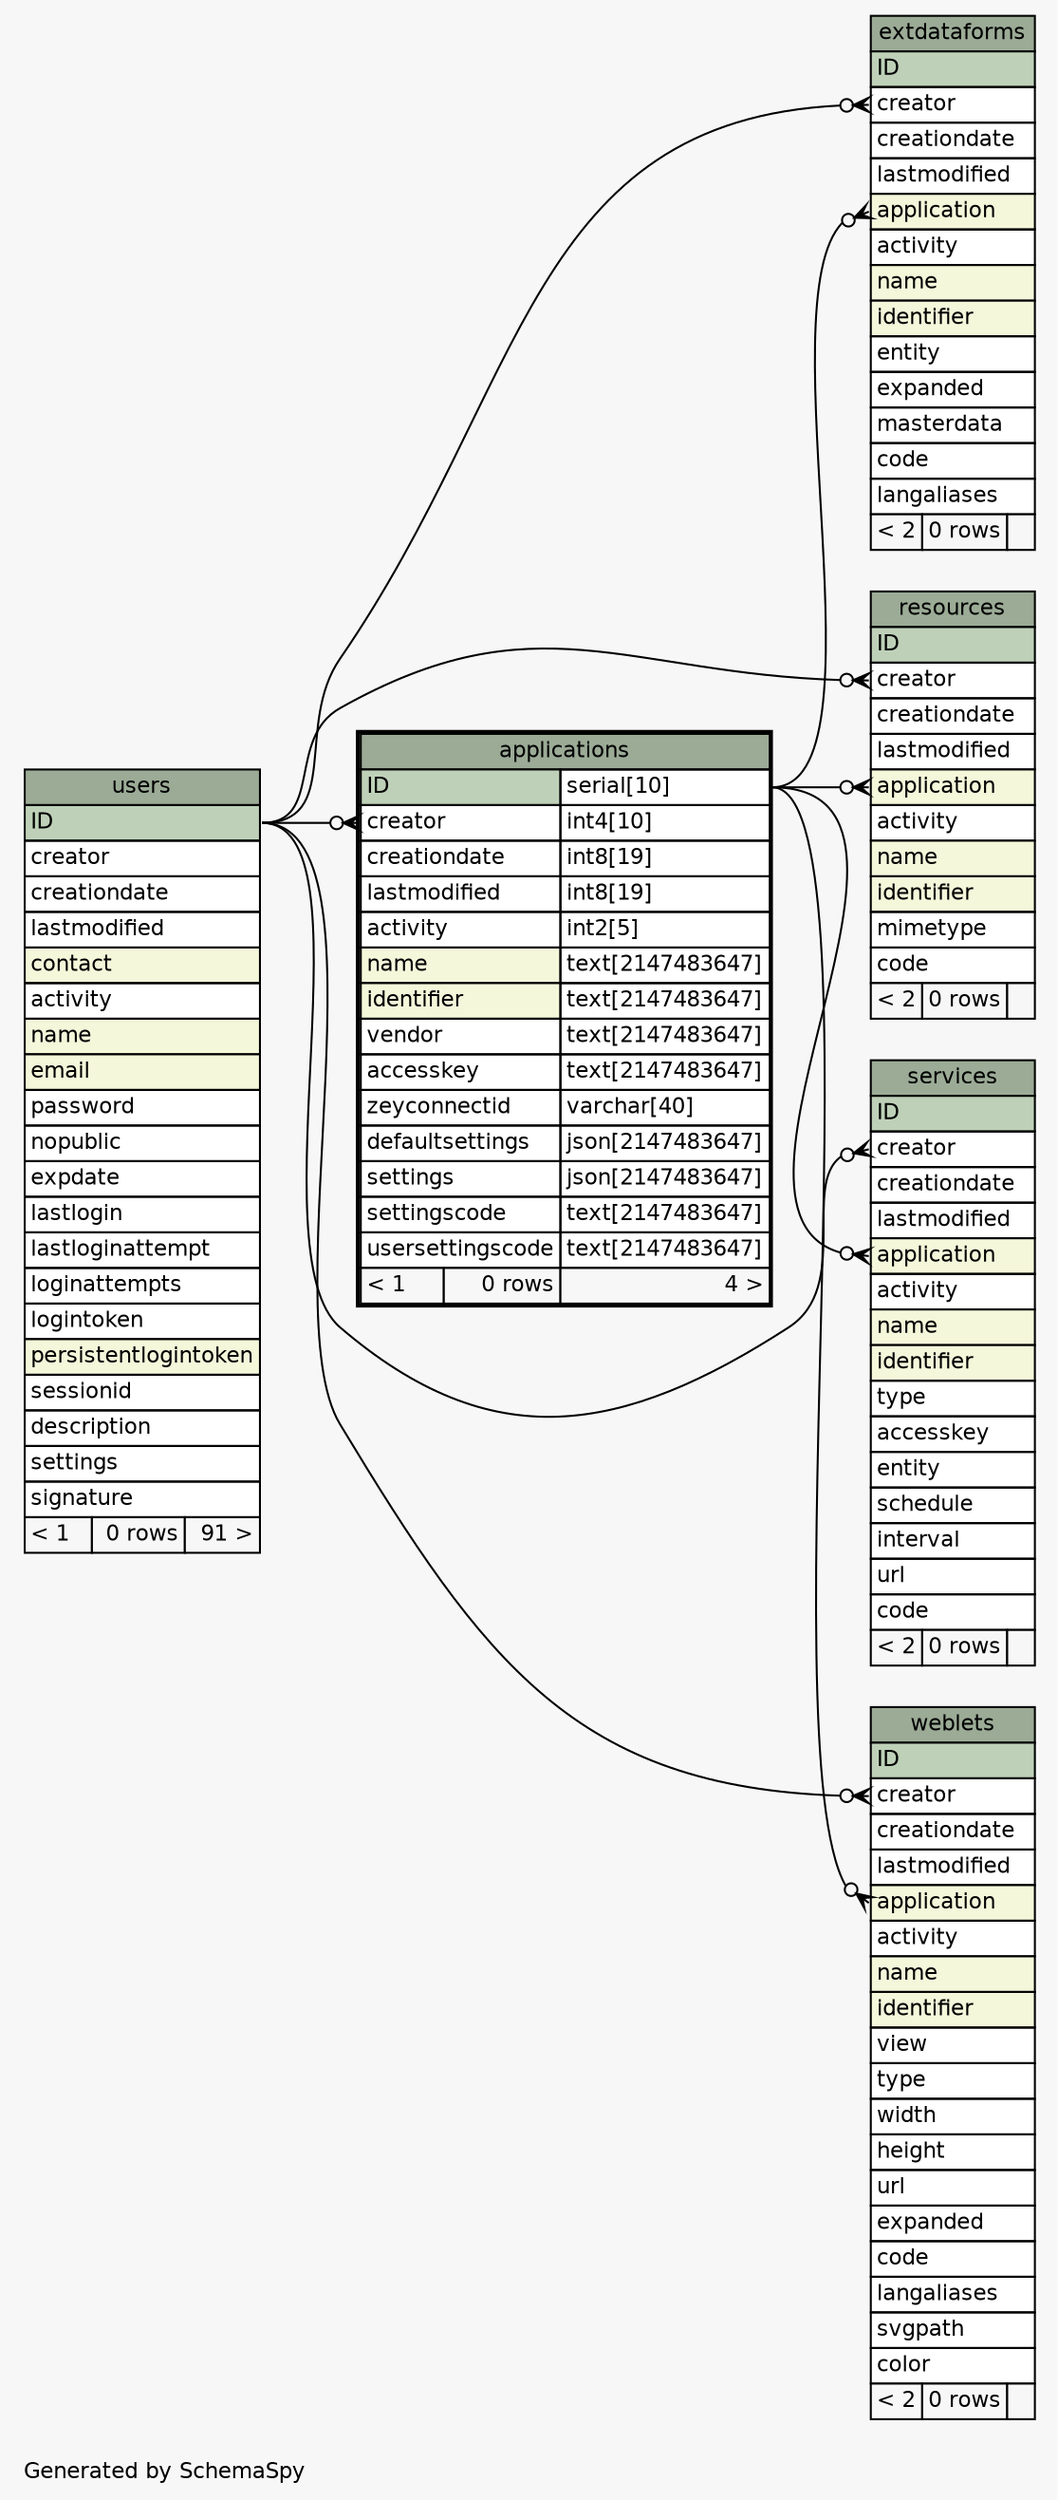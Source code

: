 // dot 2.38.0 on Mac OS X 10.11.4
// SchemaSpy rev 590
digraph "oneDegreeRelationshipsDiagram" {
  graph [
    rankdir="RL"
    bgcolor="#f7f7f7"
    label="\nGenerated by SchemaSpy"
    labeljust="l"
    nodesep="0.18"
    ranksep="0.46"
    fontname="Helvetica"
    fontsize="11"
  ];
  node [
    fontname="Helvetica"
    fontsize="11"
    shape="plaintext"
  ];
  edge [
    arrowsize="0.8"
  ];
  "applications":"creator":w -> "users":"ID":e [arrowhead=none dir=back arrowtail=crowodot];
  "extdataforms":"application":w -> "applications":"ID.type":e [arrowhead=none dir=back arrowtail=crowodot];
  "extdataforms":"creator":w -> "users":"ID":e [arrowhead=none dir=back arrowtail=crowodot];
  "resources":"application":w -> "applications":"ID.type":e [arrowhead=none dir=back arrowtail=crowodot];
  "resources":"creator":w -> "users":"ID":e [arrowhead=none dir=back arrowtail=crowodot];
  "services":"application":w -> "applications":"ID.type":e [arrowhead=none dir=back arrowtail=crowodot];
  "services":"creator":w -> "users":"ID":e [arrowhead=none dir=back arrowtail=crowodot];
  "weblets":"application":w -> "applications":"ID.type":e [arrowhead=none dir=back arrowtail=crowodot];
  "weblets":"creator":w -> "users":"ID":e [arrowhead=none dir=back arrowtail=crowodot];
  "applications" [
    label=<
    <TABLE BORDER="2" CELLBORDER="1" CELLSPACING="0" BGCOLOR="#ffffff">
      <TR><TD COLSPAN="3" BGCOLOR="#9bab96" ALIGN="CENTER">applications</TD></TR>
      <TR><TD PORT="ID" COLSPAN="2" BGCOLOR="#bed1b8" ALIGN="LEFT">ID</TD><TD PORT="ID.type" ALIGN="LEFT">serial[10]</TD></TR>
      <TR><TD PORT="creator" COLSPAN="2" ALIGN="LEFT">creator</TD><TD PORT="creator.type" ALIGN="LEFT">int4[10]</TD></TR>
      <TR><TD PORT="creationdate" COLSPAN="2" ALIGN="LEFT">creationdate</TD><TD PORT="creationdate.type" ALIGN="LEFT">int8[19]</TD></TR>
      <TR><TD PORT="lastmodified" COLSPAN="2" ALIGN="LEFT">lastmodified</TD><TD PORT="lastmodified.type" ALIGN="LEFT">int8[19]</TD></TR>
      <TR><TD PORT="activity" COLSPAN="2" ALIGN="LEFT">activity</TD><TD PORT="activity.type" ALIGN="LEFT">int2[5]</TD></TR>
      <TR><TD PORT="name" COLSPAN="2" BGCOLOR="#f4f7da" ALIGN="LEFT">name</TD><TD PORT="name.type" ALIGN="LEFT">text[2147483647]</TD></TR>
      <TR><TD PORT="identifier" COLSPAN="2" BGCOLOR="#f4f7da" ALIGN="LEFT">identifier</TD><TD PORT="identifier.type" ALIGN="LEFT">text[2147483647]</TD></TR>
      <TR><TD PORT="vendor" COLSPAN="2" ALIGN="LEFT">vendor</TD><TD PORT="vendor.type" ALIGN="LEFT">text[2147483647]</TD></TR>
      <TR><TD PORT="accesskey" COLSPAN="2" ALIGN="LEFT">accesskey</TD><TD PORT="accesskey.type" ALIGN="LEFT">text[2147483647]</TD></TR>
      <TR><TD PORT="zeyconnectid" COLSPAN="2" ALIGN="LEFT">zeyconnectid</TD><TD PORT="zeyconnectid.type" ALIGN="LEFT">varchar[40]</TD></TR>
      <TR><TD PORT="defaultsettings" COLSPAN="2" ALIGN="LEFT">defaultsettings</TD><TD PORT="defaultsettings.type" ALIGN="LEFT">json[2147483647]</TD></TR>
      <TR><TD PORT="settings" COLSPAN="2" ALIGN="LEFT">settings</TD><TD PORT="settings.type" ALIGN="LEFT">json[2147483647]</TD></TR>
      <TR><TD PORT="settingscode" COLSPAN="2" ALIGN="LEFT">settingscode</TD><TD PORT="settingscode.type" ALIGN="LEFT">text[2147483647]</TD></TR>
      <TR><TD PORT="usersettingscode" COLSPAN="2" ALIGN="LEFT">usersettingscode</TD><TD PORT="usersettingscode.type" ALIGN="LEFT">text[2147483647]</TD></TR>
      <TR><TD ALIGN="LEFT" BGCOLOR="#f7f7f7">&lt; 1</TD><TD ALIGN="RIGHT" BGCOLOR="#f7f7f7">0 rows</TD><TD ALIGN="RIGHT" BGCOLOR="#f7f7f7">4 &gt;</TD></TR>
    </TABLE>>
    URL="applications.html"
    tooltip="applications"
  ];
  "extdataforms" [
    label=<
    <TABLE BORDER="0" CELLBORDER="1" CELLSPACING="0" BGCOLOR="#ffffff">
      <TR><TD COLSPAN="3" BGCOLOR="#9bab96" ALIGN="CENTER">extdataforms</TD></TR>
      <TR><TD PORT="ID" COLSPAN="3" BGCOLOR="#bed1b8" ALIGN="LEFT">ID</TD></TR>
      <TR><TD PORT="creator" COLSPAN="3" ALIGN="LEFT">creator</TD></TR>
      <TR><TD PORT="creationdate" COLSPAN="3" ALIGN="LEFT">creationdate</TD></TR>
      <TR><TD PORT="lastmodified" COLSPAN="3" ALIGN="LEFT">lastmodified</TD></TR>
      <TR><TD PORT="application" COLSPAN="3" BGCOLOR="#f4f7da" ALIGN="LEFT">application</TD></TR>
      <TR><TD PORT="activity" COLSPAN="3" ALIGN="LEFT">activity</TD></TR>
      <TR><TD PORT="name" COLSPAN="3" BGCOLOR="#f4f7da" ALIGN="LEFT">name</TD></TR>
      <TR><TD PORT="identifier" COLSPAN="3" BGCOLOR="#f4f7da" ALIGN="LEFT">identifier</TD></TR>
      <TR><TD PORT="entity" COLSPAN="3" ALIGN="LEFT">entity</TD></TR>
      <TR><TD PORT="expanded" COLSPAN="3" ALIGN="LEFT">expanded</TD></TR>
      <TR><TD PORT="masterdata" COLSPAN="3" ALIGN="LEFT">masterdata</TD></TR>
      <TR><TD PORT="code" COLSPAN="3" ALIGN="LEFT">code</TD></TR>
      <TR><TD PORT="langaliases" COLSPAN="3" ALIGN="LEFT">langaliases</TD></TR>
      <TR><TD ALIGN="LEFT" BGCOLOR="#f7f7f7">&lt; 2</TD><TD ALIGN="RIGHT" BGCOLOR="#f7f7f7">0 rows</TD><TD ALIGN="RIGHT" BGCOLOR="#f7f7f7">  </TD></TR>
    </TABLE>>
    URL="extdataforms.html"
    tooltip="extdataforms"
  ];
  "resources" [
    label=<
    <TABLE BORDER="0" CELLBORDER="1" CELLSPACING="0" BGCOLOR="#ffffff">
      <TR><TD COLSPAN="3" BGCOLOR="#9bab96" ALIGN="CENTER">resources</TD></TR>
      <TR><TD PORT="ID" COLSPAN="3" BGCOLOR="#bed1b8" ALIGN="LEFT">ID</TD></TR>
      <TR><TD PORT="creator" COLSPAN="3" ALIGN="LEFT">creator</TD></TR>
      <TR><TD PORT="creationdate" COLSPAN="3" ALIGN="LEFT">creationdate</TD></TR>
      <TR><TD PORT="lastmodified" COLSPAN="3" ALIGN="LEFT">lastmodified</TD></TR>
      <TR><TD PORT="application" COLSPAN="3" BGCOLOR="#f4f7da" ALIGN="LEFT">application</TD></TR>
      <TR><TD PORT="activity" COLSPAN="3" ALIGN="LEFT">activity</TD></TR>
      <TR><TD PORT="name" COLSPAN="3" BGCOLOR="#f4f7da" ALIGN="LEFT">name</TD></TR>
      <TR><TD PORT="identifier" COLSPAN="3" BGCOLOR="#f4f7da" ALIGN="LEFT">identifier</TD></TR>
      <TR><TD PORT="mimetype" COLSPAN="3" ALIGN="LEFT">mimetype</TD></TR>
      <TR><TD PORT="code" COLSPAN="3" ALIGN="LEFT">code</TD></TR>
      <TR><TD ALIGN="LEFT" BGCOLOR="#f7f7f7">&lt; 2</TD><TD ALIGN="RIGHT" BGCOLOR="#f7f7f7">0 rows</TD><TD ALIGN="RIGHT" BGCOLOR="#f7f7f7">  </TD></TR>
    </TABLE>>
    URL="resources.html"
    tooltip="resources"
  ];
  "services" [
    label=<
    <TABLE BORDER="0" CELLBORDER="1" CELLSPACING="0" BGCOLOR="#ffffff">
      <TR><TD COLSPAN="3" BGCOLOR="#9bab96" ALIGN="CENTER">services</TD></TR>
      <TR><TD PORT="ID" COLSPAN="3" BGCOLOR="#bed1b8" ALIGN="LEFT">ID</TD></TR>
      <TR><TD PORT="creator" COLSPAN="3" ALIGN="LEFT">creator</TD></TR>
      <TR><TD PORT="creationdate" COLSPAN="3" ALIGN="LEFT">creationdate</TD></TR>
      <TR><TD PORT="lastmodified" COLSPAN="3" ALIGN="LEFT">lastmodified</TD></TR>
      <TR><TD PORT="application" COLSPAN="3" BGCOLOR="#f4f7da" ALIGN="LEFT">application</TD></TR>
      <TR><TD PORT="activity" COLSPAN="3" ALIGN="LEFT">activity</TD></TR>
      <TR><TD PORT="name" COLSPAN="3" BGCOLOR="#f4f7da" ALIGN="LEFT">name</TD></TR>
      <TR><TD PORT="identifier" COLSPAN="3" BGCOLOR="#f4f7da" ALIGN="LEFT">identifier</TD></TR>
      <TR><TD PORT="type" COLSPAN="3" ALIGN="LEFT">type</TD></TR>
      <TR><TD PORT="accesskey" COLSPAN="3" ALIGN="LEFT">accesskey</TD></TR>
      <TR><TD PORT="entity" COLSPAN="3" ALIGN="LEFT">entity</TD></TR>
      <TR><TD PORT="schedule" COLSPAN="3" ALIGN="LEFT">schedule</TD></TR>
      <TR><TD PORT="interval" COLSPAN="3" ALIGN="LEFT">interval</TD></TR>
      <TR><TD PORT="url" COLSPAN="3" ALIGN="LEFT">url</TD></TR>
      <TR><TD PORT="code" COLSPAN="3" ALIGN="LEFT">code</TD></TR>
      <TR><TD ALIGN="LEFT" BGCOLOR="#f7f7f7">&lt; 2</TD><TD ALIGN="RIGHT" BGCOLOR="#f7f7f7">0 rows</TD><TD ALIGN="RIGHT" BGCOLOR="#f7f7f7">  </TD></TR>
    </TABLE>>
    URL="services.html"
    tooltip="services"
  ];
  "users" [
    label=<
    <TABLE BORDER="0" CELLBORDER="1" CELLSPACING="0" BGCOLOR="#ffffff">
      <TR><TD COLSPAN="3" BGCOLOR="#9bab96" ALIGN="CENTER">users</TD></TR>
      <TR><TD PORT="ID" COLSPAN="3" BGCOLOR="#bed1b8" ALIGN="LEFT">ID</TD></TR>
      <TR><TD PORT="creator" COLSPAN="3" ALIGN="LEFT">creator</TD></TR>
      <TR><TD PORT="creationdate" COLSPAN="3" ALIGN="LEFT">creationdate</TD></TR>
      <TR><TD PORT="lastmodified" COLSPAN="3" ALIGN="LEFT">lastmodified</TD></TR>
      <TR><TD PORT="contact" COLSPAN="3" BGCOLOR="#f4f7da" ALIGN="LEFT">contact</TD></TR>
      <TR><TD PORT="activity" COLSPAN="3" ALIGN="LEFT">activity</TD></TR>
      <TR><TD PORT="name" COLSPAN="3" BGCOLOR="#f4f7da" ALIGN="LEFT">name</TD></TR>
      <TR><TD PORT="email" COLSPAN="3" BGCOLOR="#f4f7da" ALIGN="LEFT">email</TD></TR>
      <TR><TD PORT="password" COLSPAN="3" ALIGN="LEFT">password</TD></TR>
      <TR><TD PORT="nopublic" COLSPAN="3" ALIGN="LEFT">nopublic</TD></TR>
      <TR><TD PORT="expdate" COLSPAN="3" ALIGN="LEFT">expdate</TD></TR>
      <TR><TD PORT="lastlogin" COLSPAN="3" ALIGN="LEFT">lastlogin</TD></TR>
      <TR><TD PORT="lastloginattempt" COLSPAN="3" ALIGN="LEFT">lastloginattempt</TD></TR>
      <TR><TD PORT="loginattempts" COLSPAN="3" ALIGN="LEFT">loginattempts</TD></TR>
      <TR><TD PORT="logintoken" COLSPAN="3" ALIGN="LEFT">logintoken</TD></TR>
      <TR><TD PORT="persistentlogintoken" COLSPAN="3" BGCOLOR="#f4f7da" ALIGN="LEFT">persistentlogintoken</TD></TR>
      <TR><TD PORT="sessionid" COLSPAN="3" ALIGN="LEFT">sessionid</TD></TR>
      <TR><TD PORT="description" COLSPAN="3" ALIGN="LEFT">description</TD></TR>
      <TR><TD PORT="settings" COLSPAN="3" ALIGN="LEFT">settings</TD></TR>
      <TR><TD PORT="signature" COLSPAN="3" ALIGN="LEFT">signature</TD></TR>
      <TR><TD ALIGN="LEFT" BGCOLOR="#f7f7f7">&lt; 1</TD><TD ALIGN="RIGHT" BGCOLOR="#f7f7f7">0 rows</TD><TD ALIGN="RIGHT" BGCOLOR="#f7f7f7">91 &gt;</TD></TR>
    </TABLE>>
    URL="users.html"
    tooltip="users"
  ];
  "weblets" [
    label=<
    <TABLE BORDER="0" CELLBORDER="1" CELLSPACING="0" BGCOLOR="#ffffff">
      <TR><TD COLSPAN="3" BGCOLOR="#9bab96" ALIGN="CENTER">weblets</TD></TR>
      <TR><TD PORT="ID" COLSPAN="3" BGCOLOR="#bed1b8" ALIGN="LEFT">ID</TD></TR>
      <TR><TD PORT="creator" COLSPAN="3" ALIGN="LEFT">creator</TD></TR>
      <TR><TD PORT="creationdate" COLSPAN="3" ALIGN="LEFT">creationdate</TD></TR>
      <TR><TD PORT="lastmodified" COLSPAN="3" ALIGN="LEFT">lastmodified</TD></TR>
      <TR><TD PORT="application" COLSPAN="3" BGCOLOR="#f4f7da" ALIGN="LEFT">application</TD></TR>
      <TR><TD PORT="activity" COLSPAN="3" ALIGN="LEFT">activity</TD></TR>
      <TR><TD PORT="name" COLSPAN="3" BGCOLOR="#f4f7da" ALIGN="LEFT">name</TD></TR>
      <TR><TD PORT="identifier" COLSPAN="3" BGCOLOR="#f4f7da" ALIGN="LEFT">identifier</TD></TR>
      <TR><TD PORT="view" COLSPAN="3" ALIGN="LEFT">view</TD></TR>
      <TR><TD PORT="type" COLSPAN="3" ALIGN="LEFT">type</TD></TR>
      <TR><TD PORT="width" COLSPAN="3" ALIGN="LEFT">width</TD></TR>
      <TR><TD PORT="height" COLSPAN="3" ALIGN="LEFT">height</TD></TR>
      <TR><TD PORT="url" COLSPAN="3" ALIGN="LEFT">url</TD></TR>
      <TR><TD PORT="expanded" COLSPAN="3" ALIGN="LEFT">expanded</TD></TR>
      <TR><TD PORT="code" COLSPAN="3" ALIGN="LEFT">code</TD></TR>
      <TR><TD PORT="langaliases" COLSPAN="3" ALIGN="LEFT">langaliases</TD></TR>
      <TR><TD PORT="svgpath" COLSPAN="3" ALIGN="LEFT">svgpath</TD></TR>
      <TR><TD PORT="color" COLSPAN="3" ALIGN="LEFT">color</TD></TR>
      <TR><TD ALIGN="LEFT" BGCOLOR="#f7f7f7">&lt; 2</TD><TD ALIGN="RIGHT" BGCOLOR="#f7f7f7">0 rows</TD><TD ALIGN="RIGHT" BGCOLOR="#f7f7f7">  </TD></TR>
    </TABLE>>
    URL="weblets.html"
    tooltip="weblets"
  ];
}
